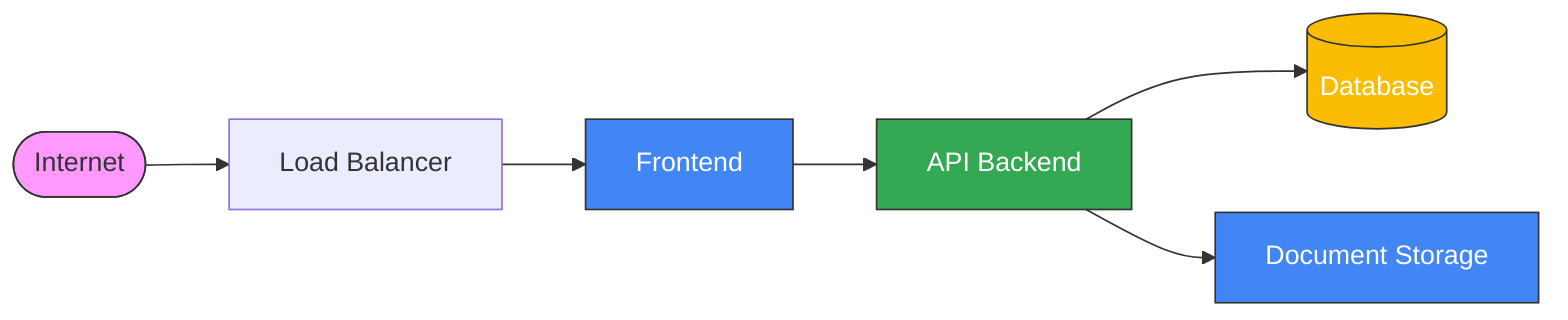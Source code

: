 graph LR

    Internet([Internet]) --> LB[Load Balancer]
    LB --> Frontend[Frontend]
    Frontend --> API[API Backend]
    API --> DB[(Database)]
    API --> Storage[Document Storage]

    style Internet fill:#f9f,stroke:#333
    style Frontend fill:#4285f4,stroke:#333,color:#fff
    style API fill:#34a853,stroke:#333,color:#fff
    style DB fill:#fbbc04,stroke:#333,color:#fff
    style Storage fill:#4285f4,stroke:#333,color:#fff